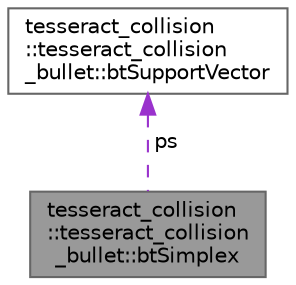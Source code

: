 digraph "tesseract_collision::tesseract_collision_bullet::btSimplex"
{
 // LATEX_PDF_SIZE
  bgcolor="transparent";
  edge [fontname=Helvetica,fontsize=10,labelfontname=Helvetica,labelfontsize=10];
  node [fontname=Helvetica,fontsize=10,shape=box,height=0.2,width=0.4];
  Node1 [label="tesseract_collision\l::tesseract_collision\l_bullet::btSimplex",height=0.2,width=0.4,color="gray40", fillcolor="grey60", style="filled", fontcolor="black",tooltip=" "];
  Node2 -> Node1 [dir="back",color="darkorchid3",style="dashed",label=" ps" ];
  Node2 [label="tesseract_collision\l::tesseract_collision\l_bullet::btSupportVector",height=0.2,width=0.4,color="gray40", fillcolor="white", style="filled",URL="$d9/d31/structtesseract__collision_1_1tesseract__collision__bullet_1_1btSupportVector.html",tooltip=" "];
}
